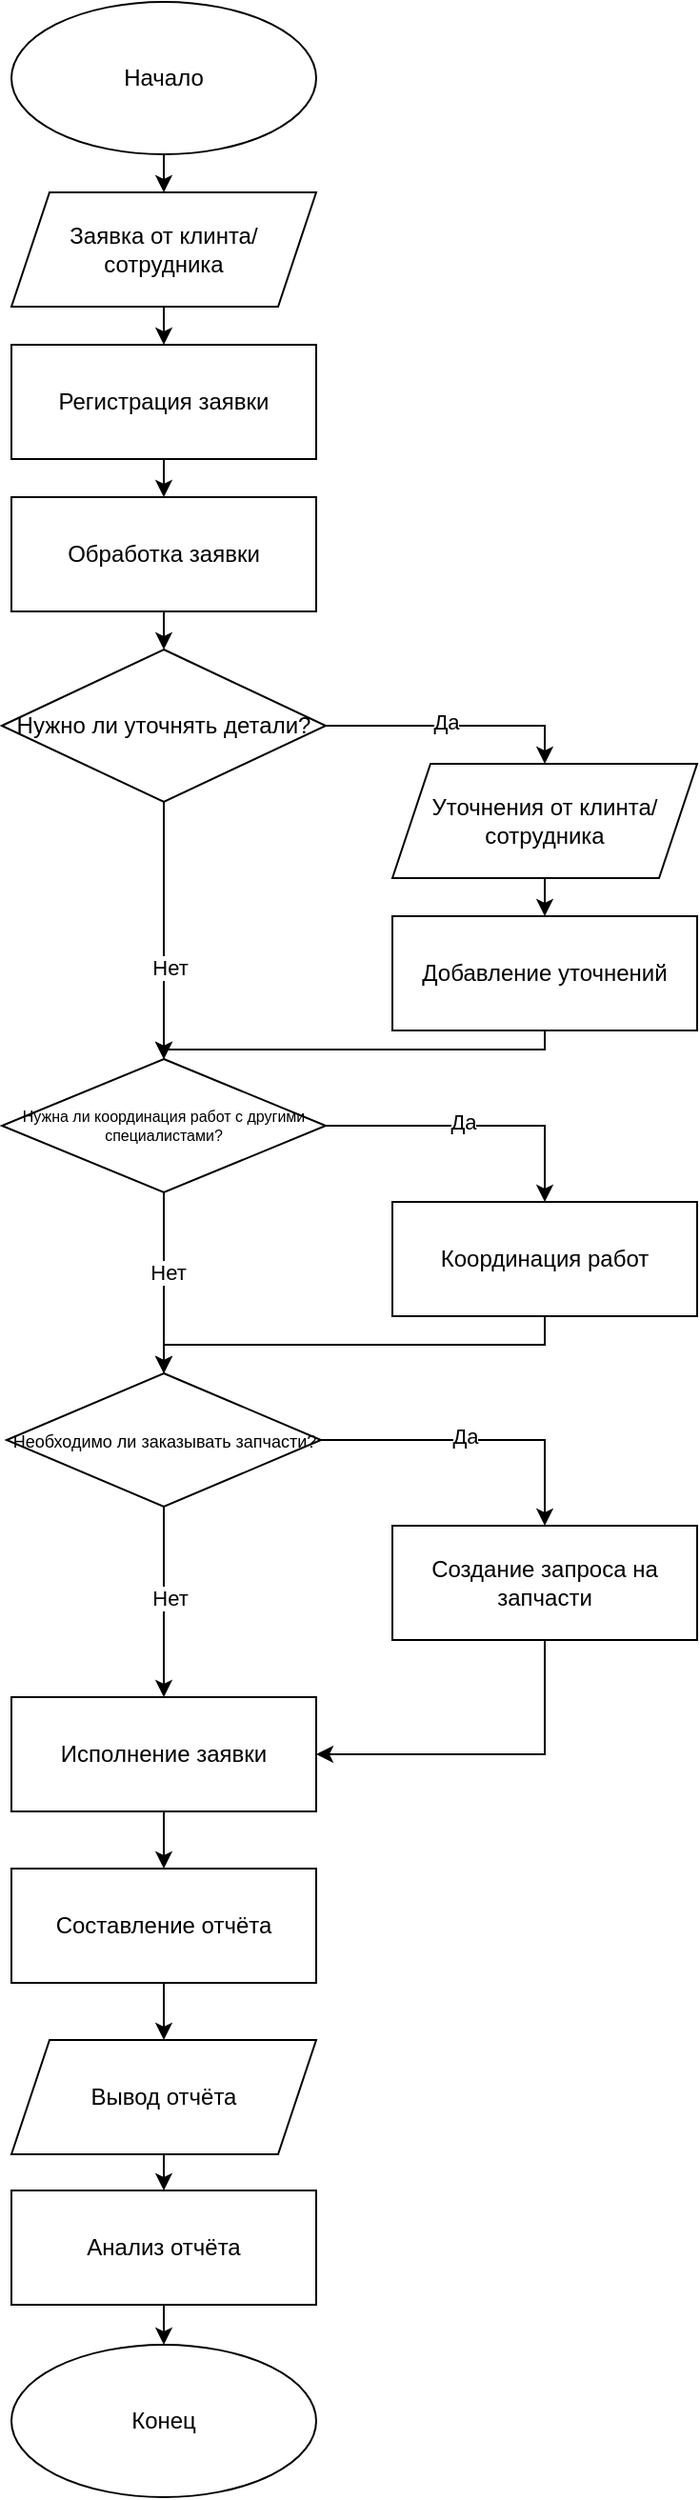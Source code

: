 <mxfile version="22.1.20" type="device">
  <diagram name="Страница — 1" id="V0WTHZ44ybsy0odaC5r9">
    <mxGraphModel dx="1002" dy="567" grid="1" gridSize="10" guides="1" tooltips="1" connect="1" arrows="1" fold="1" page="1" pageScale="1" pageWidth="827" pageHeight="1169" math="0" shadow="0">
      <root>
        <mxCell id="0" />
        <mxCell id="1" parent="0" />
        <mxCell id="vAAPRj0TfdJB7VeYS5f3-1" value="Начало" style="ellipse;whiteSpace=wrap;html=1;" vertex="1" parent="1">
          <mxGeometry x="320" y="20" width="160" height="80" as="geometry" />
        </mxCell>
        <mxCell id="vAAPRj0TfdJB7VeYS5f3-2" value="Конец" style="ellipse;whiteSpace=wrap;html=1;" vertex="1" parent="1">
          <mxGeometry x="320" y="1250" width="160" height="80" as="geometry" />
        </mxCell>
        <mxCell id="vAAPRj0TfdJB7VeYS5f3-3" value="Заявка от клинта/сотрудника" style="shape=parallelogram;perimeter=parallelogramPerimeter;whiteSpace=wrap;html=1;fixedSize=1;" vertex="1" parent="1">
          <mxGeometry x="320" y="120" width="160" height="60" as="geometry" />
        </mxCell>
        <mxCell id="vAAPRj0TfdJB7VeYS5f3-4" value="Вывод отчёта" style="shape=parallelogram;perimeter=parallelogramPerimeter;whiteSpace=wrap;html=1;fixedSize=1;" vertex="1" parent="1">
          <mxGeometry x="320" y="1090" width="160" height="60" as="geometry" />
        </mxCell>
        <mxCell id="vAAPRj0TfdJB7VeYS5f3-5" value="Регистрация заявки" style="rounded=0;whiteSpace=wrap;html=1;" vertex="1" parent="1">
          <mxGeometry x="320" y="200" width="160" height="60" as="geometry" />
        </mxCell>
        <mxCell id="vAAPRj0TfdJB7VeYS5f3-6" value="Обработка заявки" style="rounded=0;whiteSpace=wrap;html=1;" vertex="1" parent="1">
          <mxGeometry x="320" y="280" width="160" height="60" as="geometry" />
        </mxCell>
        <mxCell id="vAAPRj0TfdJB7VeYS5f3-7" value="Добавление уточнений" style="rounded=0;whiteSpace=wrap;html=1;" vertex="1" parent="1">
          <mxGeometry x="520" y="500" width="160" height="60" as="geometry" />
        </mxCell>
        <mxCell id="vAAPRj0TfdJB7VeYS5f3-8" value="Нужно ли уточнять детали?" style="rhombus;whiteSpace=wrap;html=1;" vertex="1" parent="1">
          <mxGeometry x="315" y="360" width="170" height="80" as="geometry" />
        </mxCell>
        <mxCell id="vAAPRj0TfdJB7VeYS5f3-9" value="Исполнение заявки" style="rounded=0;whiteSpace=wrap;html=1;" vertex="1" parent="1">
          <mxGeometry x="320" y="910" width="160" height="60" as="geometry" />
        </mxCell>
        <mxCell id="vAAPRj0TfdJB7VeYS5f3-10" value="&lt;font style=&quot;font-size: 8px;&quot;&gt;Нужна ли координация работ с другими специалистами?&lt;/font&gt;" style="rhombus;whiteSpace=wrap;html=1;fontSize=7;" vertex="1" parent="1">
          <mxGeometry x="315" y="575" width="170" height="70" as="geometry" />
        </mxCell>
        <mxCell id="vAAPRj0TfdJB7VeYS5f3-11" value="&lt;font style=&quot;font-size: 9px;&quot;&gt;Необходимо ли заказывать запчасти?&lt;/font&gt;" style="rhombus;whiteSpace=wrap;html=1;" vertex="1" parent="1">
          <mxGeometry x="317.5" y="740" width="165" height="70" as="geometry" />
        </mxCell>
        <mxCell id="vAAPRj0TfdJB7VeYS5f3-12" value="Координация работ" style="rounded=0;whiteSpace=wrap;html=1;" vertex="1" parent="1">
          <mxGeometry x="520" y="650" width="160" height="60" as="geometry" />
        </mxCell>
        <mxCell id="vAAPRj0TfdJB7VeYS5f3-13" value="Создание запроса на запчасти" style="rounded=0;whiteSpace=wrap;html=1;" vertex="1" parent="1">
          <mxGeometry x="520" y="820" width="160" height="60" as="geometry" />
        </mxCell>
        <mxCell id="vAAPRj0TfdJB7VeYS5f3-14" value="Составление отчёта" style="rounded=0;whiteSpace=wrap;html=1;" vertex="1" parent="1">
          <mxGeometry x="320" y="1000" width="160" height="60" as="geometry" />
        </mxCell>
        <mxCell id="vAAPRj0TfdJB7VeYS5f3-15" value="Уточнения от клинта/сотрудника" style="shape=parallelogram;perimeter=parallelogramPerimeter;whiteSpace=wrap;html=1;fixedSize=1;" vertex="1" parent="1">
          <mxGeometry x="520" y="420" width="160" height="60" as="geometry" />
        </mxCell>
        <mxCell id="vAAPRj0TfdJB7VeYS5f3-16" value="Анализ отчёта" style="rounded=0;whiteSpace=wrap;html=1;" vertex="1" parent="1">
          <mxGeometry x="320" y="1169" width="160" height="60" as="geometry" />
        </mxCell>
        <mxCell id="vAAPRj0TfdJB7VeYS5f3-17" value="" style="endArrow=classic;html=1;rounded=0;exitX=0.5;exitY=1;exitDx=0;exitDy=0;entryX=0.5;entryY=0;entryDx=0;entryDy=0;" edge="1" parent="1" source="vAAPRj0TfdJB7VeYS5f3-1" target="vAAPRj0TfdJB7VeYS5f3-3">
          <mxGeometry width="50" height="50" relative="1" as="geometry">
            <mxPoint x="510" y="120" as="sourcePoint" />
            <mxPoint x="560" y="70" as="targetPoint" />
          </mxGeometry>
        </mxCell>
        <mxCell id="vAAPRj0TfdJB7VeYS5f3-18" value="" style="endArrow=classic;html=1;rounded=0;exitX=0.5;exitY=1;exitDx=0;exitDy=0;entryX=0.5;entryY=0;entryDx=0;entryDy=0;" edge="1" parent="1" source="vAAPRj0TfdJB7VeYS5f3-3" target="vAAPRj0TfdJB7VeYS5f3-5">
          <mxGeometry width="50" height="50" relative="1" as="geometry">
            <mxPoint x="530" y="190" as="sourcePoint" />
            <mxPoint x="580" y="140" as="targetPoint" />
          </mxGeometry>
        </mxCell>
        <mxCell id="vAAPRj0TfdJB7VeYS5f3-19" value="" style="endArrow=classic;html=1;rounded=0;exitX=0.5;exitY=1;exitDx=0;exitDy=0;entryX=0.5;entryY=0;entryDx=0;entryDy=0;" edge="1" parent="1" source="vAAPRj0TfdJB7VeYS5f3-5" target="vAAPRj0TfdJB7VeYS5f3-6">
          <mxGeometry width="50" height="50" relative="1" as="geometry">
            <mxPoint x="520" y="300" as="sourcePoint" />
            <mxPoint x="570" y="250" as="targetPoint" />
          </mxGeometry>
        </mxCell>
        <mxCell id="vAAPRj0TfdJB7VeYS5f3-20" value="" style="endArrow=classic;html=1;rounded=0;exitX=0.5;exitY=1;exitDx=0;exitDy=0;entryX=0.5;entryY=0;entryDx=0;entryDy=0;" edge="1" parent="1" source="vAAPRj0TfdJB7VeYS5f3-6" target="vAAPRj0TfdJB7VeYS5f3-8">
          <mxGeometry width="50" height="50" relative="1" as="geometry">
            <mxPoint x="580" y="360" as="sourcePoint" />
            <mxPoint x="630" y="310" as="targetPoint" />
          </mxGeometry>
        </mxCell>
        <mxCell id="vAAPRj0TfdJB7VeYS5f3-21" value="" style="endArrow=classic;html=1;rounded=0;exitX=1;exitY=0.5;exitDx=0;exitDy=0;entryX=0.5;entryY=0;entryDx=0;entryDy=0;edgeStyle=orthogonalEdgeStyle;" edge="1" parent="1" source="vAAPRj0TfdJB7VeYS5f3-8" target="vAAPRj0TfdJB7VeYS5f3-15">
          <mxGeometry width="50" height="50" relative="1" as="geometry">
            <mxPoint x="500" y="400" as="sourcePoint" />
            <mxPoint x="550" y="350" as="targetPoint" />
          </mxGeometry>
        </mxCell>
        <mxCell id="vAAPRj0TfdJB7VeYS5f3-22" value="Да" style="edgeLabel;html=1;align=center;verticalAlign=middle;resizable=0;points=[];" vertex="1" connectable="0" parent="vAAPRj0TfdJB7VeYS5f3-21">
          <mxGeometry x="-0.07" y="2" relative="1" as="geometry">
            <mxPoint as="offset" />
          </mxGeometry>
        </mxCell>
        <mxCell id="vAAPRj0TfdJB7VeYS5f3-23" value="" style="endArrow=classic;html=1;rounded=0;exitX=0.5;exitY=1;exitDx=0;exitDy=0;entryX=0.5;entryY=0;entryDx=0;entryDy=0;" edge="1" parent="1" source="vAAPRj0TfdJB7VeYS5f3-8" target="vAAPRj0TfdJB7VeYS5f3-10">
          <mxGeometry width="50" height="50" relative="1" as="geometry">
            <mxPoint x="400" y="540" as="sourcePoint" />
            <mxPoint x="450" y="490" as="targetPoint" />
          </mxGeometry>
        </mxCell>
        <mxCell id="vAAPRj0TfdJB7VeYS5f3-24" value="Нет" style="edgeLabel;html=1;align=center;verticalAlign=middle;resizable=0;points=[];" vertex="1" connectable="0" parent="vAAPRj0TfdJB7VeYS5f3-23">
          <mxGeometry x="0.28" y="3" relative="1" as="geometry">
            <mxPoint as="offset" />
          </mxGeometry>
        </mxCell>
        <mxCell id="vAAPRj0TfdJB7VeYS5f3-25" value="" style="endArrow=classic;html=1;rounded=0;exitX=0.5;exitY=1;exitDx=0;exitDy=0;entryX=0.5;entryY=0;entryDx=0;entryDy=0;" edge="1" parent="1" source="vAAPRj0TfdJB7VeYS5f3-15" target="vAAPRj0TfdJB7VeYS5f3-7">
          <mxGeometry width="50" height="50" relative="1" as="geometry">
            <mxPoint x="750" y="560" as="sourcePoint" />
            <mxPoint x="800" y="510" as="targetPoint" />
          </mxGeometry>
        </mxCell>
        <mxCell id="vAAPRj0TfdJB7VeYS5f3-26" value="" style="endArrow=classic;html=1;rounded=0;exitX=0.5;exitY=1;exitDx=0;exitDy=0;entryX=0.5;entryY=0;entryDx=0;entryDy=0;edgeStyle=orthogonalEdgeStyle;" edge="1" parent="1" source="vAAPRj0TfdJB7VeYS5f3-7" target="vAAPRj0TfdJB7VeYS5f3-10">
          <mxGeometry width="50" height="50" relative="1" as="geometry">
            <mxPoint x="495" y="410" as="sourcePoint" />
            <mxPoint x="610" y="430" as="targetPoint" />
            <Array as="points">
              <mxPoint x="600" y="570" />
              <mxPoint x="400" y="570" />
            </Array>
          </mxGeometry>
        </mxCell>
        <mxCell id="vAAPRj0TfdJB7VeYS5f3-28" value="" style="endArrow=classic;html=1;rounded=0;exitX=1;exitY=0.5;exitDx=0;exitDy=0;entryX=0.5;entryY=0;entryDx=0;entryDy=0;edgeStyle=orthogonalEdgeStyle;" edge="1" parent="1" source="vAAPRj0TfdJB7VeYS5f3-10" target="vAAPRj0TfdJB7VeYS5f3-12">
          <mxGeometry width="50" height="50" relative="1" as="geometry">
            <mxPoint x="485" y="610" as="sourcePoint" />
            <mxPoint x="600" y="630" as="targetPoint" />
          </mxGeometry>
        </mxCell>
        <mxCell id="vAAPRj0TfdJB7VeYS5f3-29" value="Да" style="edgeLabel;html=1;align=center;verticalAlign=middle;resizable=0;points=[];" vertex="1" connectable="0" parent="vAAPRj0TfdJB7VeYS5f3-28">
          <mxGeometry x="-0.07" y="2" relative="1" as="geometry">
            <mxPoint as="offset" />
          </mxGeometry>
        </mxCell>
        <mxCell id="vAAPRj0TfdJB7VeYS5f3-30" value="" style="endArrow=classic;html=1;rounded=0;exitX=1;exitY=0.5;exitDx=0;exitDy=0;entryX=0.5;entryY=0;entryDx=0;entryDy=0;edgeStyle=orthogonalEdgeStyle;" edge="1" parent="1" source="vAAPRj0TfdJB7VeYS5f3-11" target="vAAPRj0TfdJB7VeYS5f3-13">
          <mxGeometry width="50" height="50" relative="1" as="geometry">
            <mxPoint x="485" y="770" as="sourcePoint" />
            <mxPoint x="600" y="810" as="targetPoint" />
          </mxGeometry>
        </mxCell>
        <mxCell id="vAAPRj0TfdJB7VeYS5f3-31" value="Да" style="edgeLabel;html=1;align=center;verticalAlign=middle;resizable=0;points=[];" vertex="1" connectable="0" parent="vAAPRj0TfdJB7VeYS5f3-30">
          <mxGeometry x="-0.07" y="2" relative="1" as="geometry">
            <mxPoint as="offset" />
          </mxGeometry>
        </mxCell>
        <mxCell id="vAAPRj0TfdJB7VeYS5f3-32" value="" style="endArrow=classic;html=1;rounded=0;exitX=0.5;exitY=1;exitDx=0;exitDy=0;entryX=0.5;entryY=0;entryDx=0;entryDy=0;" edge="1" parent="1" source="vAAPRj0TfdJB7VeYS5f3-10" target="vAAPRj0TfdJB7VeYS5f3-11">
          <mxGeometry width="50" height="50" relative="1" as="geometry">
            <mxPoint x="420" y="730" as="sourcePoint" />
            <mxPoint x="470" y="680" as="targetPoint" />
          </mxGeometry>
        </mxCell>
        <mxCell id="vAAPRj0TfdJB7VeYS5f3-33" value="Нет" style="edgeLabel;html=1;align=center;verticalAlign=middle;resizable=0;points=[];" vertex="1" connectable="0" parent="vAAPRj0TfdJB7VeYS5f3-32">
          <mxGeometry x="-0.12" y="2" relative="1" as="geometry">
            <mxPoint as="offset" />
          </mxGeometry>
        </mxCell>
        <mxCell id="vAAPRj0TfdJB7VeYS5f3-34" value="" style="endArrow=classic;html=1;rounded=0;exitX=0.5;exitY=1;exitDx=0;exitDy=0;entryX=0.5;entryY=0;entryDx=0;entryDy=0;edgeStyle=orthogonalEdgeStyle;" edge="1" parent="1" source="vAAPRj0TfdJB7VeYS5f3-12" target="vAAPRj0TfdJB7VeYS5f3-11">
          <mxGeometry width="50" height="50" relative="1" as="geometry">
            <mxPoint x="690" y="750" as="sourcePoint" />
            <mxPoint x="740" y="700" as="targetPoint" />
          </mxGeometry>
        </mxCell>
        <mxCell id="vAAPRj0TfdJB7VeYS5f3-35" value="" style="endArrow=classic;html=1;rounded=0;exitX=0.5;exitY=1;exitDx=0;exitDy=0;entryX=0.5;entryY=0;entryDx=0;entryDy=0;" edge="1" parent="1" source="vAAPRj0TfdJB7VeYS5f3-11" target="vAAPRj0TfdJB7VeYS5f3-9">
          <mxGeometry width="50" height="50" relative="1" as="geometry">
            <mxPoint x="440" y="880" as="sourcePoint" />
            <mxPoint x="490" y="830" as="targetPoint" />
          </mxGeometry>
        </mxCell>
        <mxCell id="vAAPRj0TfdJB7VeYS5f3-36" value="Нет" style="edgeLabel;html=1;align=center;verticalAlign=middle;resizable=0;points=[];" vertex="1" connectable="0" parent="vAAPRj0TfdJB7VeYS5f3-35">
          <mxGeometry x="-0.036" y="3" relative="1" as="geometry">
            <mxPoint as="offset" />
          </mxGeometry>
        </mxCell>
        <mxCell id="vAAPRj0TfdJB7VeYS5f3-37" value="" style="endArrow=classic;html=1;rounded=0;exitX=0.5;exitY=1;exitDx=0;exitDy=0;entryX=1;entryY=0.5;entryDx=0;entryDy=0;edgeStyle=orthogonalEdgeStyle;" edge="1" parent="1" source="vAAPRj0TfdJB7VeYS5f3-13" target="vAAPRj0TfdJB7VeYS5f3-9">
          <mxGeometry width="50" height="50" relative="1" as="geometry">
            <mxPoint x="640" y="970" as="sourcePoint" />
            <mxPoint x="690" y="920" as="targetPoint" />
          </mxGeometry>
        </mxCell>
        <mxCell id="vAAPRj0TfdJB7VeYS5f3-38" value="" style="endArrow=classic;html=1;rounded=0;exitX=0.5;exitY=1;exitDx=0;exitDy=0;entryX=0.5;entryY=0;entryDx=0;entryDy=0;" edge="1" parent="1" source="vAAPRj0TfdJB7VeYS5f3-9" target="vAAPRj0TfdJB7VeYS5f3-14">
          <mxGeometry width="50" height="50" relative="1" as="geometry">
            <mxPoint x="530" y="1030" as="sourcePoint" />
            <mxPoint x="580" y="980" as="targetPoint" />
          </mxGeometry>
        </mxCell>
        <mxCell id="vAAPRj0TfdJB7VeYS5f3-39" value="" style="endArrow=classic;html=1;rounded=0;exitX=0.5;exitY=1;exitDx=0;exitDy=0;entryX=0.5;entryY=0;entryDx=0;entryDy=0;" edge="1" parent="1" source="vAAPRj0TfdJB7VeYS5f3-14" target="vAAPRj0TfdJB7VeYS5f3-4">
          <mxGeometry width="50" height="50" relative="1" as="geometry">
            <mxPoint x="560" y="1140" as="sourcePoint" />
            <mxPoint x="610" y="1090" as="targetPoint" />
          </mxGeometry>
        </mxCell>
        <mxCell id="vAAPRj0TfdJB7VeYS5f3-40" value="" style="endArrow=classic;html=1;rounded=0;exitX=0.5;exitY=1;exitDx=0;exitDy=0;entryX=0.5;entryY=0;entryDx=0;entryDy=0;" edge="1" parent="1" source="vAAPRj0TfdJB7VeYS5f3-4" target="vAAPRj0TfdJB7VeYS5f3-16">
          <mxGeometry width="50" height="50" relative="1" as="geometry">
            <mxPoint x="530" y="1150" as="sourcePoint" />
            <mxPoint x="580" y="1100" as="targetPoint" />
          </mxGeometry>
        </mxCell>
        <mxCell id="vAAPRj0TfdJB7VeYS5f3-41" value="" style="endArrow=classic;html=1;rounded=0;exitX=0.5;exitY=1;exitDx=0;exitDy=0;entryX=0.5;entryY=0;entryDx=0;entryDy=0;" edge="1" parent="1" source="vAAPRj0TfdJB7VeYS5f3-16" target="vAAPRj0TfdJB7VeYS5f3-2">
          <mxGeometry width="50" height="50" relative="1" as="geometry">
            <mxPoint x="520" y="1270" as="sourcePoint" />
            <mxPoint x="570" y="1220" as="targetPoint" />
          </mxGeometry>
        </mxCell>
      </root>
    </mxGraphModel>
  </diagram>
</mxfile>
